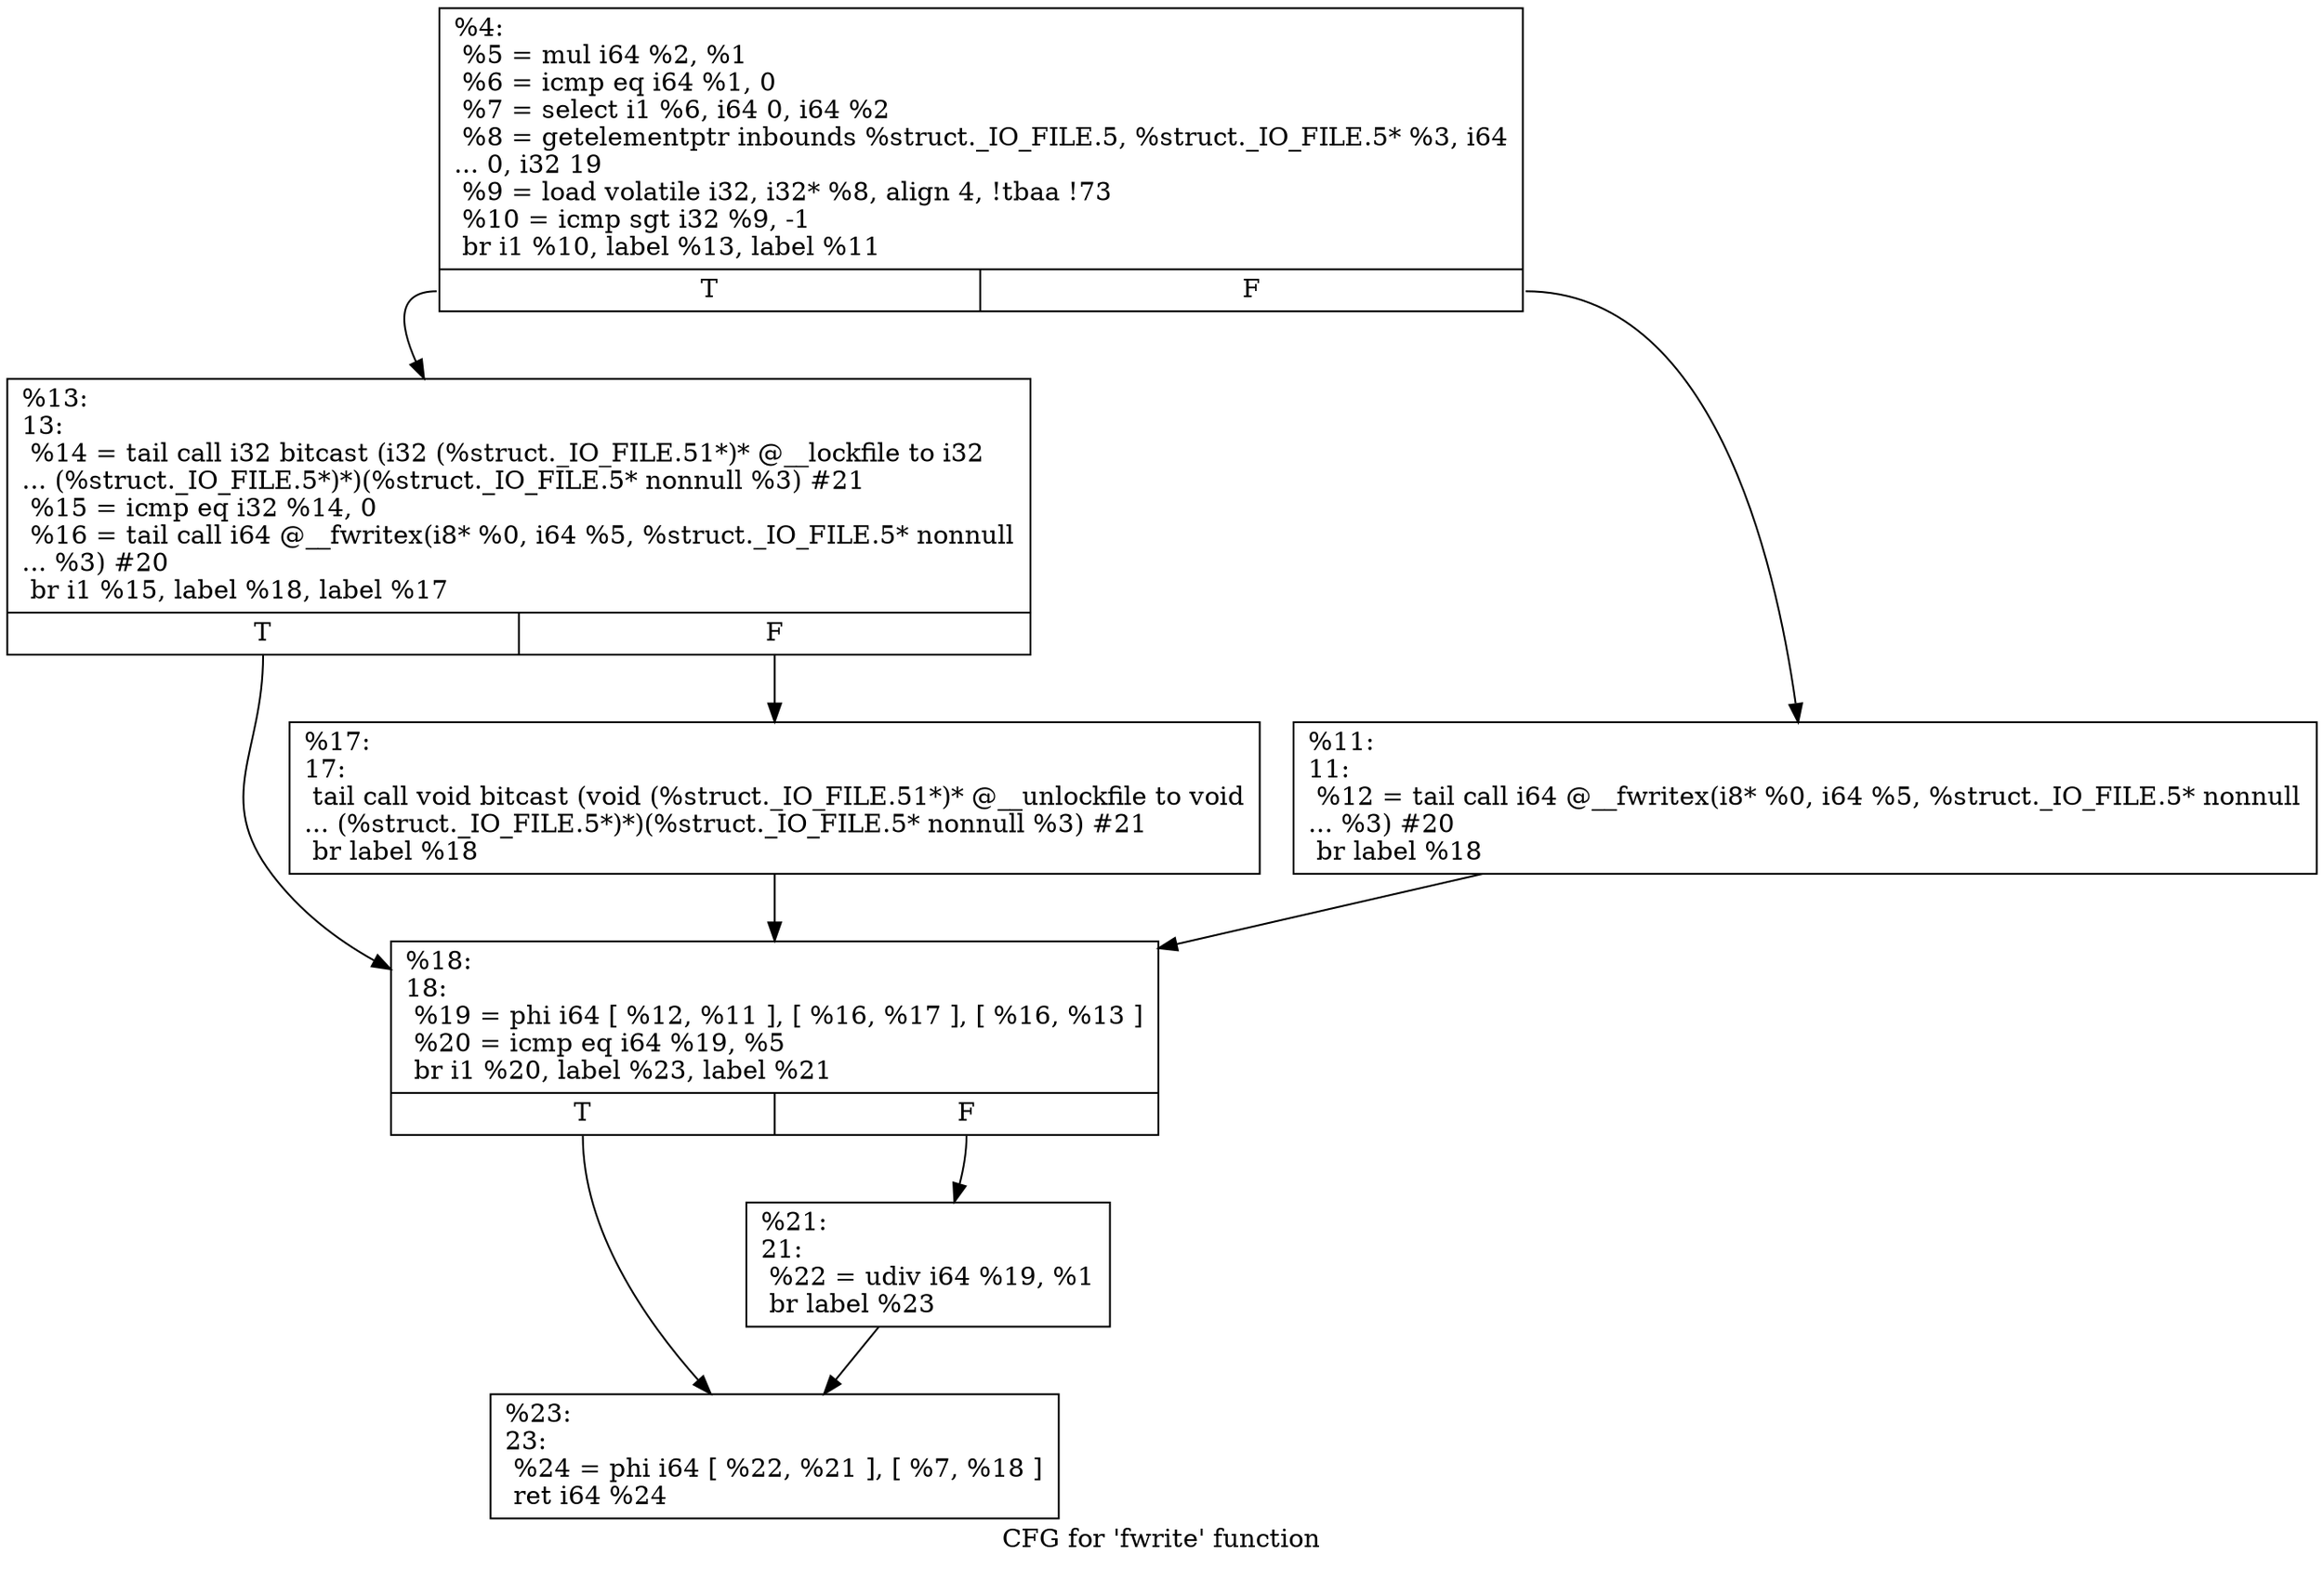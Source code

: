 digraph "CFG for 'fwrite' function" {
	label="CFG for 'fwrite' function";

	Node0x2273080 [shape=record,label="{%4:\l  %5 = mul i64 %2, %1\l  %6 = icmp eq i64 %1, 0\l  %7 = select i1 %6, i64 0, i64 %2\l  %8 = getelementptr inbounds %struct._IO_FILE.5, %struct._IO_FILE.5* %3, i64\l... 0, i32 19\l  %9 = load volatile i32, i32* %8, align 4, !tbaa !73\l  %10 = icmp sgt i32 %9, -1\l  br i1 %10, label %13, label %11\l|{<s0>T|<s1>F}}"];
	Node0x2273080:s0 -> Node0x2273210;
	Node0x2273080:s1 -> Node0x22731c0;
	Node0x22731c0 [shape=record,label="{%11:\l11:                                               \l  %12 = tail call i64 @__fwritex(i8* %0, i64 %5, %struct._IO_FILE.5* nonnull\l... %3) #20\l  br label %18\l}"];
	Node0x22731c0 -> Node0x22732b0;
	Node0x2273210 [shape=record,label="{%13:\l13:                                               \l  %14 = tail call i32 bitcast (i32 (%struct._IO_FILE.51*)* @__lockfile to i32\l... (%struct._IO_FILE.5*)*)(%struct._IO_FILE.5* nonnull %3) #21\l  %15 = icmp eq i32 %14, 0\l  %16 = tail call i64 @__fwritex(i8* %0, i64 %5, %struct._IO_FILE.5* nonnull\l... %3) #20\l  br i1 %15, label %18, label %17\l|{<s0>T|<s1>F}}"];
	Node0x2273210:s0 -> Node0x22732b0;
	Node0x2273210:s1 -> Node0x2273260;
	Node0x2273260 [shape=record,label="{%17:\l17:                                               \l  tail call void bitcast (void (%struct._IO_FILE.51*)* @__unlockfile to void\l... (%struct._IO_FILE.5*)*)(%struct._IO_FILE.5* nonnull %3) #21\l  br label %18\l}"];
	Node0x2273260 -> Node0x22732b0;
	Node0x22732b0 [shape=record,label="{%18:\l18:                                               \l  %19 = phi i64 [ %12, %11 ], [ %16, %17 ], [ %16, %13 ]\l  %20 = icmp eq i64 %19, %5\l  br i1 %20, label %23, label %21\l|{<s0>T|<s1>F}}"];
	Node0x22732b0:s0 -> Node0x2273350;
	Node0x22732b0:s1 -> Node0x2273300;
	Node0x2273300 [shape=record,label="{%21:\l21:                                               \l  %22 = udiv i64 %19, %1\l  br label %23\l}"];
	Node0x2273300 -> Node0x2273350;
	Node0x2273350 [shape=record,label="{%23:\l23:                                               \l  %24 = phi i64 [ %22, %21 ], [ %7, %18 ]\l  ret i64 %24\l}"];
}
